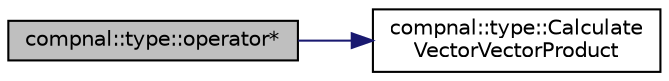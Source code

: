 digraph "compnal::type::operator*"
{
 // INTERACTIVE_SVG=YES
 // LATEX_PDF_SIZE
  edge [fontname="Helvetica",fontsize="10",labelfontname="Helvetica",labelfontsize="10"];
  node [fontname="Helvetica",fontsize="10",shape=record];
  rankdir="LR";
  Node1 [label="compnal::type::operator*",height=0.2,width=0.4,color="black", fillcolor="grey75", style="filled", fontcolor="black",tooltip="Operator overloading: multiplication operator."];
  Node1 -> Node2 [color="midnightblue",fontsize="10",style="solid",fontname="Helvetica"];
  Node2 [label="compnal::type::Calculate\lVectorVectorProduct",height=0.2,width=0.4,color="black", fillcolor="white", style="filled",URL="$d4/df8/namespacecompnal_1_1type.html#af28fbb4db785006c8b917e50aa7b5969",tooltip="Calculate BraketVector innner product ( )."];
}
